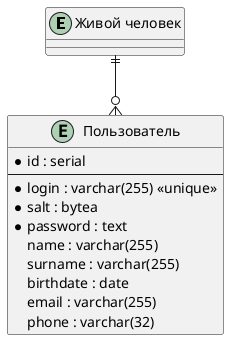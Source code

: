 @startuml erd-main

skinparam linetype ortho

entity "Живой человек" as humans {}

entity "Пользователь" as users {
    * id : serial
    --
    * login : varchar(255) <<unique>>
    * salt : bytea
    * password : text
    name : varchar(255)
    surname : varchar(255)
    birthdate : date
    email : varchar(255)
    phone : varchar(32)
}

humans ||--o{ users

@enduml
